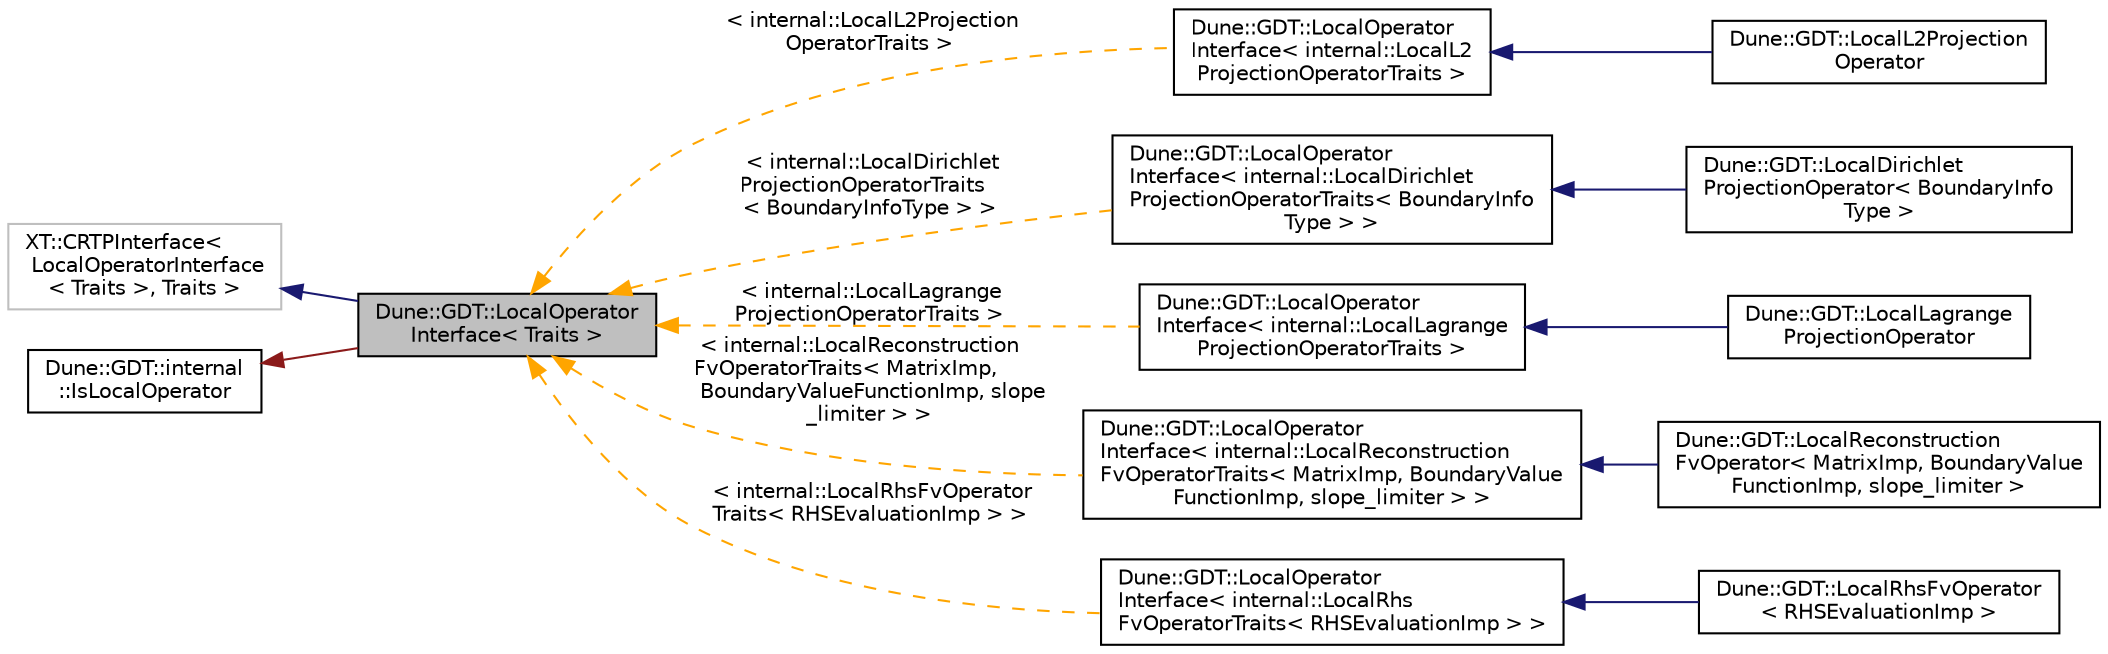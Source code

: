 digraph "Dune::GDT::LocalOperatorInterface&lt; Traits &gt;"
{
  edge [fontname="Helvetica",fontsize="10",labelfontname="Helvetica",labelfontsize="10"];
  node [fontname="Helvetica",fontsize="10",shape=record];
  rankdir="LR";
  Node1 [label="Dune::GDT::LocalOperator\lInterface\< Traits \>",height=0.2,width=0.4,color="black", fillcolor="grey75", style="filled", fontcolor="black"];
  Node2 -> Node1 [dir="back",color="midnightblue",fontsize="10",style="solid",fontname="Helvetica"];
  Node2 [label="XT::CRTPInterface\<\l LocalOperatorInterface\l\< Traits \>, Traits \>",height=0.2,width=0.4,color="grey75", fillcolor="white", style="filled"];
  Node3 -> Node1 [dir="back",color="firebrick4",fontsize="10",style="solid",fontname="Helvetica"];
  Node3 [label="Dune::GDT::internal\l::IsLocalOperator",height=0.2,width=0.4,color="black", fillcolor="white", style="filled",URL="$a00215.html"];
  Node1 -> Node4 [dir="back",color="orange",fontsize="10",style="dashed",label=" \< internal::LocalL2Projection\lOperatorTraits \>" ,fontname="Helvetica"];
  Node4 [label="Dune::GDT::LocalOperator\lInterface\< internal::LocalL2\lProjectionOperatorTraits \>",height=0.2,width=0.4,color="black", fillcolor="white", style="filled",URL="$a00319.html"];
  Node4 -> Node5 [dir="back",color="midnightblue",fontsize="10",style="solid",fontname="Helvetica"];
  Node5 [label="Dune::GDT::LocalL2Projection\lOperator",height=0.2,width=0.4,color="black", fillcolor="white", style="filled",URL="$a00309.html"];
  Node1 -> Node6 [dir="back",color="orange",fontsize="10",style="dashed",label=" \< internal::LocalDirichlet\lProjectionOperatorTraits\l\< BoundaryInfoType \> \>" ,fontname="Helvetica"];
  Node6 [label="Dune::GDT::LocalOperator\lInterface\< internal::LocalDirichlet\lProjectionOperatorTraits\< BoundaryInfo\lType \> \>",height=0.2,width=0.4,color="black", fillcolor="white", style="filled",URL="$a00319.html"];
  Node6 -> Node7 [dir="back",color="midnightblue",fontsize="10",style="solid",fontname="Helvetica"];
  Node7 [label="Dune::GDT::LocalDirichlet\lProjectionOperator\< BoundaryInfo\lType \>",height=0.2,width=0.4,color="black", fillcolor="white", style="filled",URL="$a00290.html"];
  Node1 -> Node8 [dir="back",color="orange",fontsize="10",style="dashed",label=" \< internal::LocalLagrange\lProjectionOperatorTraits \>" ,fontname="Helvetica"];
  Node8 [label="Dune::GDT::LocalOperator\lInterface\< internal::LocalLagrange\lProjectionOperatorTraits \>",height=0.2,width=0.4,color="black", fillcolor="white", style="filled",URL="$a00319.html"];
  Node8 -> Node9 [dir="back",color="midnightblue",fontsize="10",style="solid",fontname="Helvetica"];
  Node9 [label="Dune::GDT::LocalLagrange\lProjectionOperator",height=0.2,width=0.4,color="black", fillcolor="white", style="filled",URL="$a00311.html"];
  Node1 -> Node10 [dir="back",color="orange",fontsize="10",style="dashed",label=" \< internal::LocalReconstruction\lFvOperatorTraits\< MatrixImp,\l BoundaryValueFunctionImp, slope\l_limiter \> \>" ,fontname="Helvetica"];
  Node10 [label="Dune::GDT::LocalOperator\lInterface\< internal::LocalReconstruction\lFvOperatorTraits\< MatrixImp, BoundaryValue\lFunctionImp, slope_limiter \> \>",height=0.2,width=0.4,color="black", fillcolor="white", style="filled",URL="$a00319.html"];
  Node10 -> Node11 [dir="back",color="midnightblue",fontsize="10",style="solid",fontname="Helvetica"];
  Node11 [label="Dune::GDT::LocalReconstruction\lFvOperator\< MatrixImp, BoundaryValue\lFunctionImp, slope_limiter \>",height=0.2,width=0.4,color="black", fillcolor="white", style="filled",URL="$a00322.html"];
  Node1 -> Node12 [dir="back",color="orange",fontsize="10",style="dashed",label=" \< internal::LocalRhsFvOperator\lTraits\< RHSEvaluationImp \> \>" ,fontname="Helvetica"];
  Node12 [label="Dune::GDT::LocalOperator\lInterface\< internal::LocalRhs\lFvOperatorTraits\< RHSEvaluationImp \> \>",height=0.2,width=0.4,color="black", fillcolor="white", style="filled",URL="$a00319.html"];
  Node12 -> Node13 [dir="back",color="midnightblue",fontsize="10",style="solid",fontname="Helvetica"];
  Node13 [label="Dune::GDT::LocalRhsFvOperator\l\< RHSEvaluationImp \>",height=0.2,width=0.4,color="black", fillcolor="white", style="filled",URL="$a00324.html"];
}
